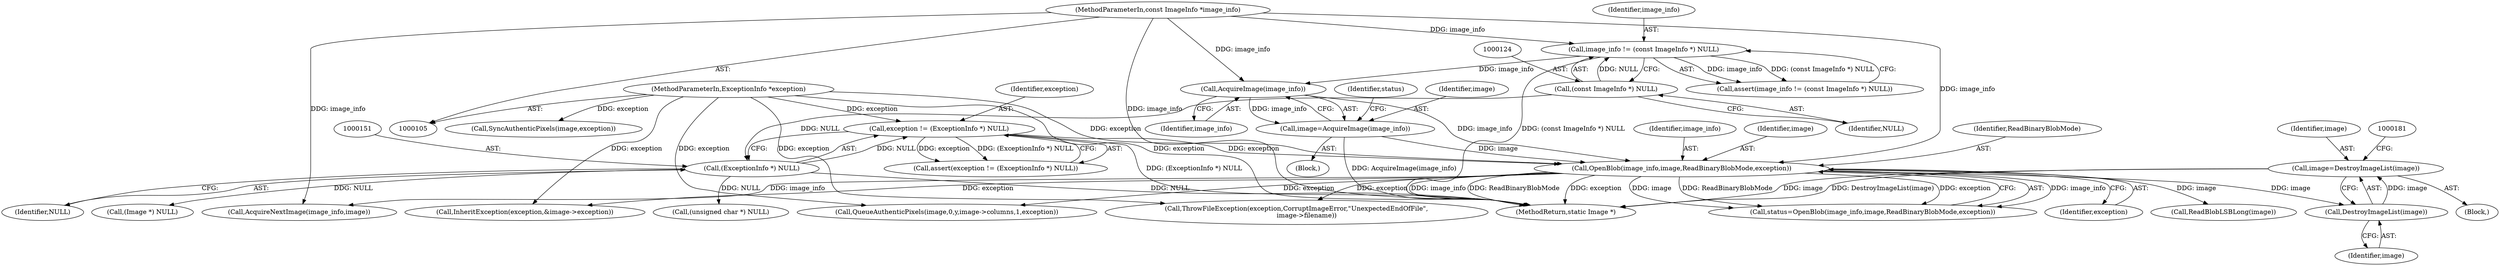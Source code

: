 digraph "0_ImageMagick_f6e9d0d9955e85bdd7540b251cd50d598dacc5e6@pointer" {
"1000175" [label="(Call,image=DestroyImageList(image))"];
"1000177" [label="(Call,DestroyImageList(image))"];
"1000165" [label="(Call,OpenBlob(image_info,image,ReadBinaryBlobMode,exception))"];
"1000161" [label="(Call,AcquireImage(image_info))"];
"1000121" [label="(Call,image_info != (const ImageInfo *) NULL)"];
"1000106" [label="(MethodParameterIn,const ImageInfo *image_info)"];
"1000123" [label="(Call,(const ImageInfo *) NULL)"];
"1000159" [label="(Call,image=AcquireImage(image_info))"];
"1000148" [label="(Call,exception != (ExceptionInfo *) NULL)"];
"1000107" [label="(MethodParameterIn,ExceptionInfo *exception)"];
"1000150" [label="(Call,(ExceptionInfo *) NULL)"];
"1000169" [label="(Identifier,exception)"];
"1000174" [label="(Block,)"];
"1000185" [label="(Call,ReadBlobLSBLong(image))"];
"1000163" [label="(Call,status=OpenBlob(image_info,image,ReadBinaryBlobMode,exception))"];
"1000106" [label="(MethodParameterIn,const ImageInfo *image_info)"];
"1000175" [label="(Call,image=DestroyImageList(image))"];
"1000178" [label="(Identifier,image)"];
"1000269" [label="(Call,InheritException(exception,&image->exception))"];
"1000108" [label="(Block,)"];
"1000560" [label="(MethodReturn,static Image *)"];
"1000122" [label="(Identifier,image_info)"];
"1000150" [label="(Call,(ExceptionInfo *) NULL)"];
"1000123" [label="(Call,(const ImageInfo *) NULL)"];
"1000147" [label="(Call,assert(exception != (ExceptionInfo *) NULL))"];
"1000177" [label="(Call,DestroyImageList(image))"];
"1000149" [label="(Identifier,exception)"];
"1000509" [label="(Call,AcquireNextImage(image_info,image))"];
"1000162" [label="(Identifier,image_info)"];
"1000165" [label="(Call,OpenBlob(image_info,image,ReadBinaryBlobMode,exception))"];
"1000421" [label="(Call,SyncAuthenticPixels(image,exception))"];
"1000168" [label="(Identifier,ReadBinaryBlobMode)"];
"1000125" [label="(Identifier,NULL)"];
"1000107" [label="(MethodParameterIn,ExceptionInfo *exception)"];
"1000121" [label="(Call,image_info != (const ImageInfo *) NULL)"];
"1000152" [label="(Identifier,NULL)"];
"1000120" [label="(Call,assert(image_info != (const ImageInfo *) NULL))"];
"1000159" [label="(Call,image=AcquireImage(image_info))"];
"1000161" [label="(Call,AcquireImage(image_info))"];
"1000166" [label="(Identifier,image_info)"];
"1000164" [label="(Identifier,status)"];
"1000176" [label="(Identifier,image)"];
"1000148" [label="(Call,exception != (ExceptionInfo *) NULL)"];
"1000343" [label="(Call,QueueAuthenticPixels(image,0,y,image->columns,1,exception))"];
"1000180" [label="(Call,(Image *) NULL)"];
"1000294" [label="(Call,(unsigned char *) NULL)"];
"1000160" [label="(Identifier,image)"];
"1000167" [label="(Identifier,image)"];
"1000463" [label="(Call,ThrowFileException(exception,CorruptImageError,\"UnexpectedEndOfFile\",\n          image->filename))"];
"1000175" -> "1000174"  [label="AST: "];
"1000175" -> "1000177"  [label="CFG: "];
"1000176" -> "1000175"  [label="AST: "];
"1000177" -> "1000175"  [label="AST: "];
"1000181" -> "1000175"  [label="CFG: "];
"1000175" -> "1000560"  [label="DDG: image"];
"1000175" -> "1000560"  [label="DDG: DestroyImageList(image)"];
"1000177" -> "1000175"  [label="DDG: image"];
"1000177" -> "1000178"  [label="CFG: "];
"1000178" -> "1000177"  [label="AST: "];
"1000165" -> "1000177"  [label="DDG: image"];
"1000165" -> "1000163"  [label="AST: "];
"1000165" -> "1000169"  [label="CFG: "];
"1000166" -> "1000165"  [label="AST: "];
"1000167" -> "1000165"  [label="AST: "];
"1000168" -> "1000165"  [label="AST: "];
"1000169" -> "1000165"  [label="AST: "];
"1000163" -> "1000165"  [label="CFG: "];
"1000165" -> "1000560"  [label="DDG: ReadBinaryBlobMode"];
"1000165" -> "1000560"  [label="DDG: exception"];
"1000165" -> "1000560"  [label="DDG: image_info"];
"1000165" -> "1000163"  [label="DDG: image_info"];
"1000165" -> "1000163"  [label="DDG: image"];
"1000165" -> "1000163"  [label="DDG: ReadBinaryBlobMode"];
"1000165" -> "1000163"  [label="DDG: exception"];
"1000161" -> "1000165"  [label="DDG: image_info"];
"1000106" -> "1000165"  [label="DDG: image_info"];
"1000159" -> "1000165"  [label="DDG: image"];
"1000148" -> "1000165"  [label="DDG: exception"];
"1000107" -> "1000165"  [label="DDG: exception"];
"1000165" -> "1000185"  [label="DDG: image"];
"1000165" -> "1000269"  [label="DDG: exception"];
"1000165" -> "1000343"  [label="DDG: exception"];
"1000165" -> "1000463"  [label="DDG: exception"];
"1000165" -> "1000509"  [label="DDG: image_info"];
"1000161" -> "1000159"  [label="AST: "];
"1000161" -> "1000162"  [label="CFG: "];
"1000162" -> "1000161"  [label="AST: "];
"1000159" -> "1000161"  [label="CFG: "];
"1000161" -> "1000159"  [label="DDG: image_info"];
"1000121" -> "1000161"  [label="DDG: image_info"];
"1000106" -> "1000161"  [label="DDG: image_info"];
"1000121" -> "1000120"  [label="AST: "];
"1000121" -> "1000123"  [label="CFG: "];
"1000122" -> "1000121"  [label="AST: "];
"1000123" -> "1000121"  [label="AST: "];
"1000120" -> "1000121"  [label="CFG: "];
"1000121" -> "1000560"  [label="DDG: (const ImageInfo *) NULL"];
"1000121" -> "1000120"  [label="DDG: image_info"];
"1000121" -> "1000120"  [label="DDG: (const ImageInfo *) NULL"];
"1000106" -> "1000121"  [label="DDG: image_info"];
"1000123" -> "1000121"  [label="DDG: NULL"];
"1000106" -> "1000105"  [label="AST: "];
"1000106" -> "1000560"  [label="DDG: image_info"];
"1000106" -> "1000509"  [label="DDG: image_info"];
"1000123" -> "1000125"  [label="CFG: "];
"1000124" -> "1000123"  [label="AST: "];
"1000125" -> "1000123"  [label="AST: "];
"1000123" -> "1000150"  [label="DDG: NULL"];
"1000159" -> "1000108"  [label="AST: "];
"1000160" -> "1000159"  [label="AST: "];
"1000164" -> "1000159"  [label="CFG: "];
"1000159" -> "1000560"  [label="DDG: AcquireImage(image_info)"];
"1000148" -> "1000147"  [label="AST: "];
"1000148" -> "1000150"  [label="CFG: "];
"1000149" -> "1000148"  [label="AST: "];
"1000150" -> "1000148"  [label="AST: "];
"1000147" -> "1000148"  [label="CFG: "];
"1000148" -> "1000560"  [label="DDG: (ExceptionInfo *) NULL"];
"1000148" -> "1000147"  [label="DDG: exception"];
"1000148" -> "1000147"  [label="DDG: (ExceptionInfo *) NULL"];
"1000107" -> "1000148"  [label="DDG: exception"];
"1000150" -> "1000148"  [label="DDG: NULL"];
"1000107" -> "1000105"  [label="AST: "];
"1000107" -> "1000560"  [label="DDG: exception"];
"1000107" -> "1000269"  [label="DDG: exception"];
"1000107" -> "1000343"  [label="DDG: exception"];
"1000107" -> "1000421"  [label="DDG: exception"];
"1000107" -> "1000463"  [label="DDG: exception"];
"1000150" -> "1000152"  [label="CFG: "];
"1000151" -> "1000150"  [label="AST: "];
"1000152" -> "1000150"  [label="AST: "];
"1000150" -> "1000560"  [label="DDG: NULL"];
"1000150" -> "1000180"  [label="DDG: NULL"];
"1000150" -> "1000294"  [label="DDG: NULL"];
}
